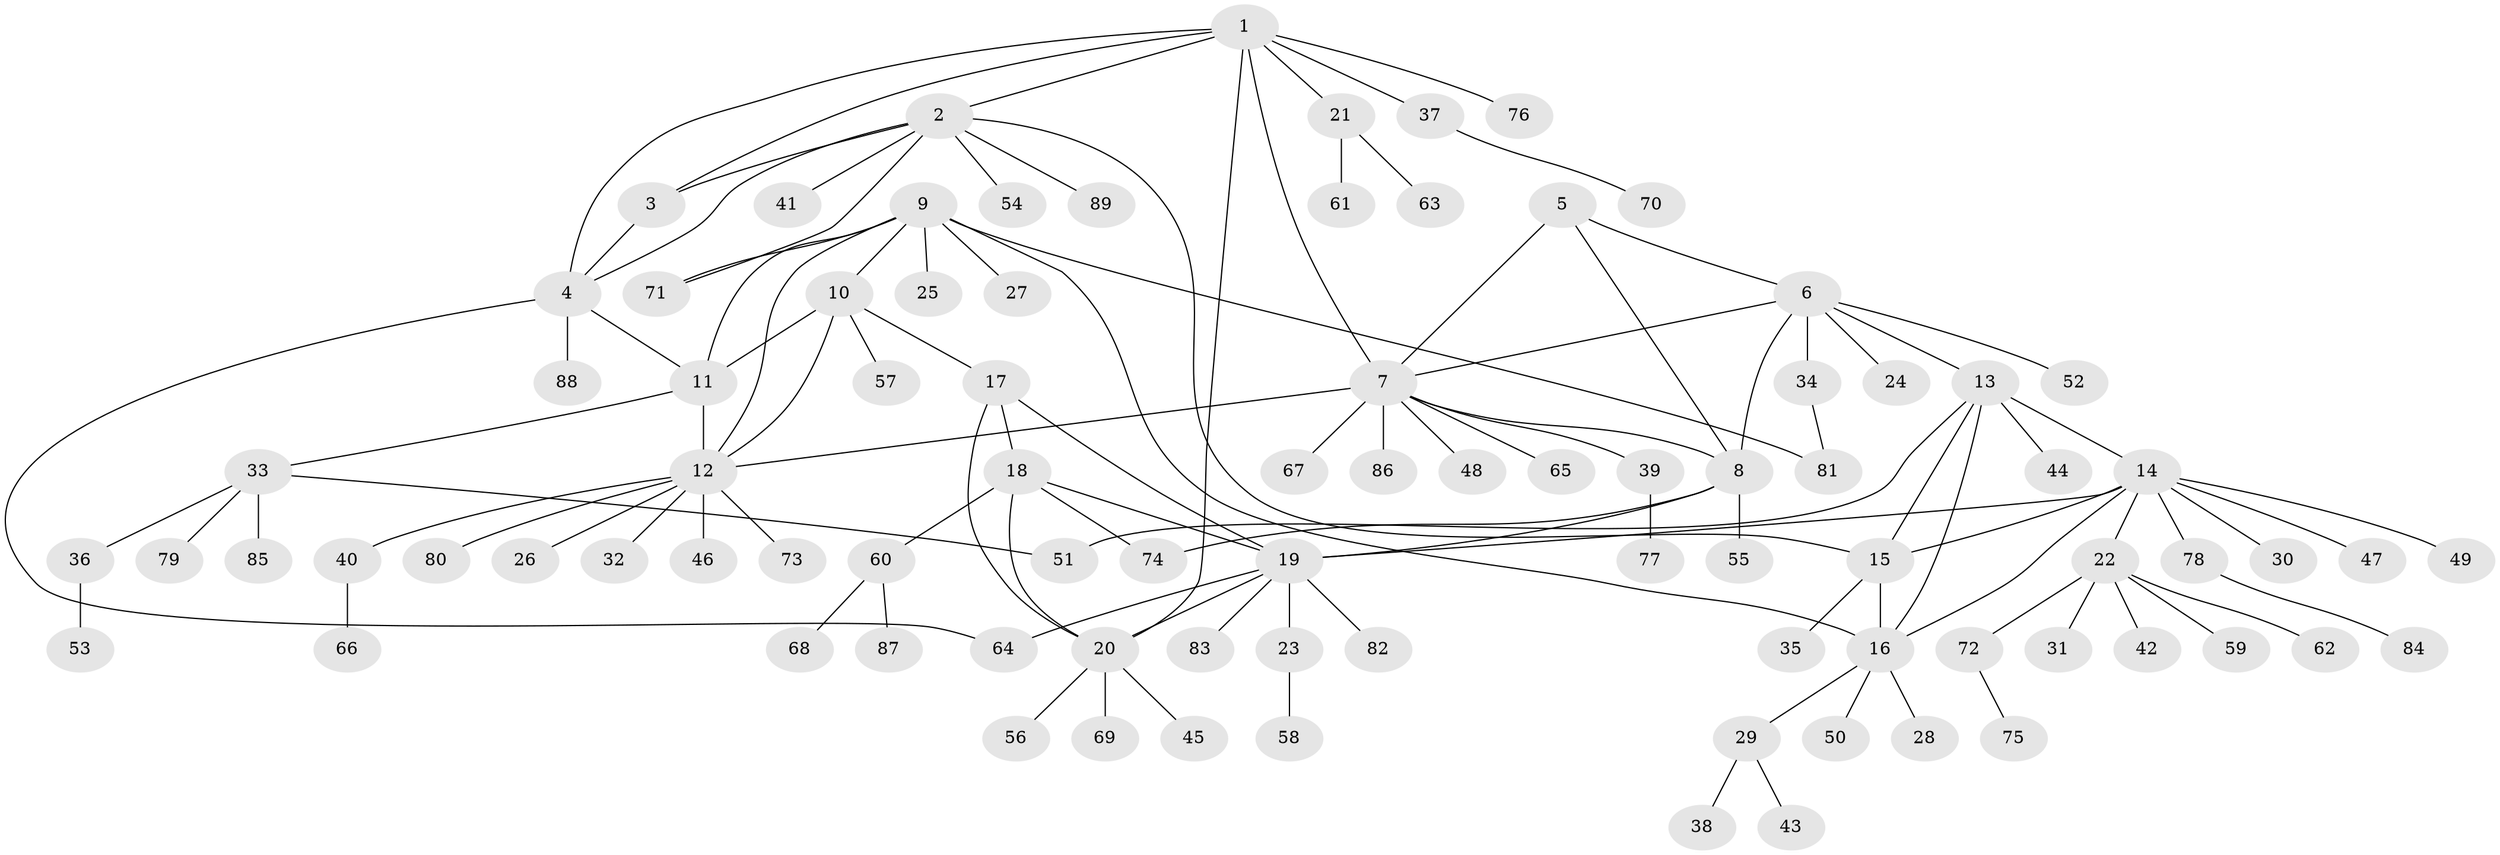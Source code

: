 // coarse degree distribution, {12: 0.015873015873015872, 10: 0.015873015873015872, 2: 0.09523809523809523, 5: 0.09523809523809523, 8: 0.047619047619047616, 7: 0.015873015873015872, 6: 0.031746031746031744, 4: 0.031746031746031744, 9: 0.015873015873015872, 1: 0.6349206349206349}
// Generated by graph-tools (version 1.1) at 2025/24/03/03/25 07:24:13]
// undirected, 89 vertices, 114 edges
graph export_dot {
graph [start="1"]
  node [color=gray90,style=filled];
  1;
  2;
  3;
  4;
  5;
  6;
  7;
  8;
  9;
  10;
  11;
  12;
  13;
  14;
  15;
  16;
  17;
  18;
  19;
  20;
  21;
  22;
  23;
  24;
  25;
  26;
  27;
  28;
  29;
  30;
  31;
  32;
  33;
  34;
  35;
  36;
  37;
  38;
  39;
  40;
  41;
  42;
  43;
  44;
  45;
  46;
  47;
  48;
  49;
  50;
  51;
  52;
  53;
  54;
  55;
  56;
  57;
  58;
  59;
  60;
  61;
  62;
  63;
  64;
  65;
  66;
  67;
  68;
  69;
  70;
  71;
  72;
  73;
  74;
  75;
  76;
  77;
  78;
  79;
  80;
  81;
  82;
  83;
  84;
  85;
  86;
  87;
  88;
  89;
  1 -- 2;
  1 -- 3;
  1 -- 4;
  1 -- 7;
  1 -- 20;
  1 -- 21;
  1 -- 37;
  1 -- 76;
  2 -- 3;
  2 -- 4;
  2 -- 15;
  2 -- 41;
  2 -- 54;
  2 -- 71;
  2 -- 89;
  3 -- 4;
  4 -- 11;
  4 -- 64;
  4 -- 88;
  5 -- 6;
  5 -- 7;
  5 -- 8;
  6 -- 7;
  6 -- 8;
  6 -- 13;
  6 -- 24;
  6 -- 34;
  6 -- 52;
  7 -- 8;
  7 -- 12;
  7 -- 39;
  7 -- 48;
  7 -- 65;
  7 -- 67;
  7 -- 86;
  8 -- 19;
  8 -- 55;
  8 -- 74;
  9 -- 10;
  9 -- 11;
  9 -- 12;
  9 -- 16;
  9 -- 25;
  9 -- 27;
  9 -- 71;
  9 -- 81;
  10 -- 11;
  10 -- 12;
  10 -- 17;
  10 -- 57;
  11 -- 12;
  11 -- 33;
  12 -- 26;
  12 -- 32;
  12 -- 40;
  12 -- 46;
  12 -- 73;
  12 -- 80;
  13 -- 14;
  13 -- 15;
  13 -- 16;
  13 -- 44;
  13 -- 51;
  14 -- 15;
  14 -- 16;
  14 -- 19;
  14 -- 22;
  14 -- 30;
  14 -- 47;
  14 -- 49;
  14 -- 78;
  15 -- 16;
  15 -- 35;
  16 -- 28;
  16 -- 29;
  16 -- 50;
  17 -- 18;
  17 -- 19;
  17 -- 20;
  18 -- 19;
  18 -- 20;
  18 -- 60;
  18 -- 74;
  19 -- 20;
  19 -- 23;
  19 -- 64;
  19 -- 82;
  19 -- 83;
  20 -- 45;
  20 -- 56;
  20 -- 69;
  21 -- 61;
  21 -- 63;
  22 -- 31;
  22 -- 42;
  22 -- 59;
  22 -- 62;
  22 -- 72;
  23 -- 58;
  29 -- 38;
  29 -- 43;
  33 -- 36;
  33 -- 51;
  33 -- 79;
  33 -- 85;
  34 -- 81;
  36 -- 53;
  37 -- 70;
  39 -- 77;
  40 -- 66;
  60 -- 68;
  60 -- 87;
  72 -- 75;
  78 -- 84;
}
